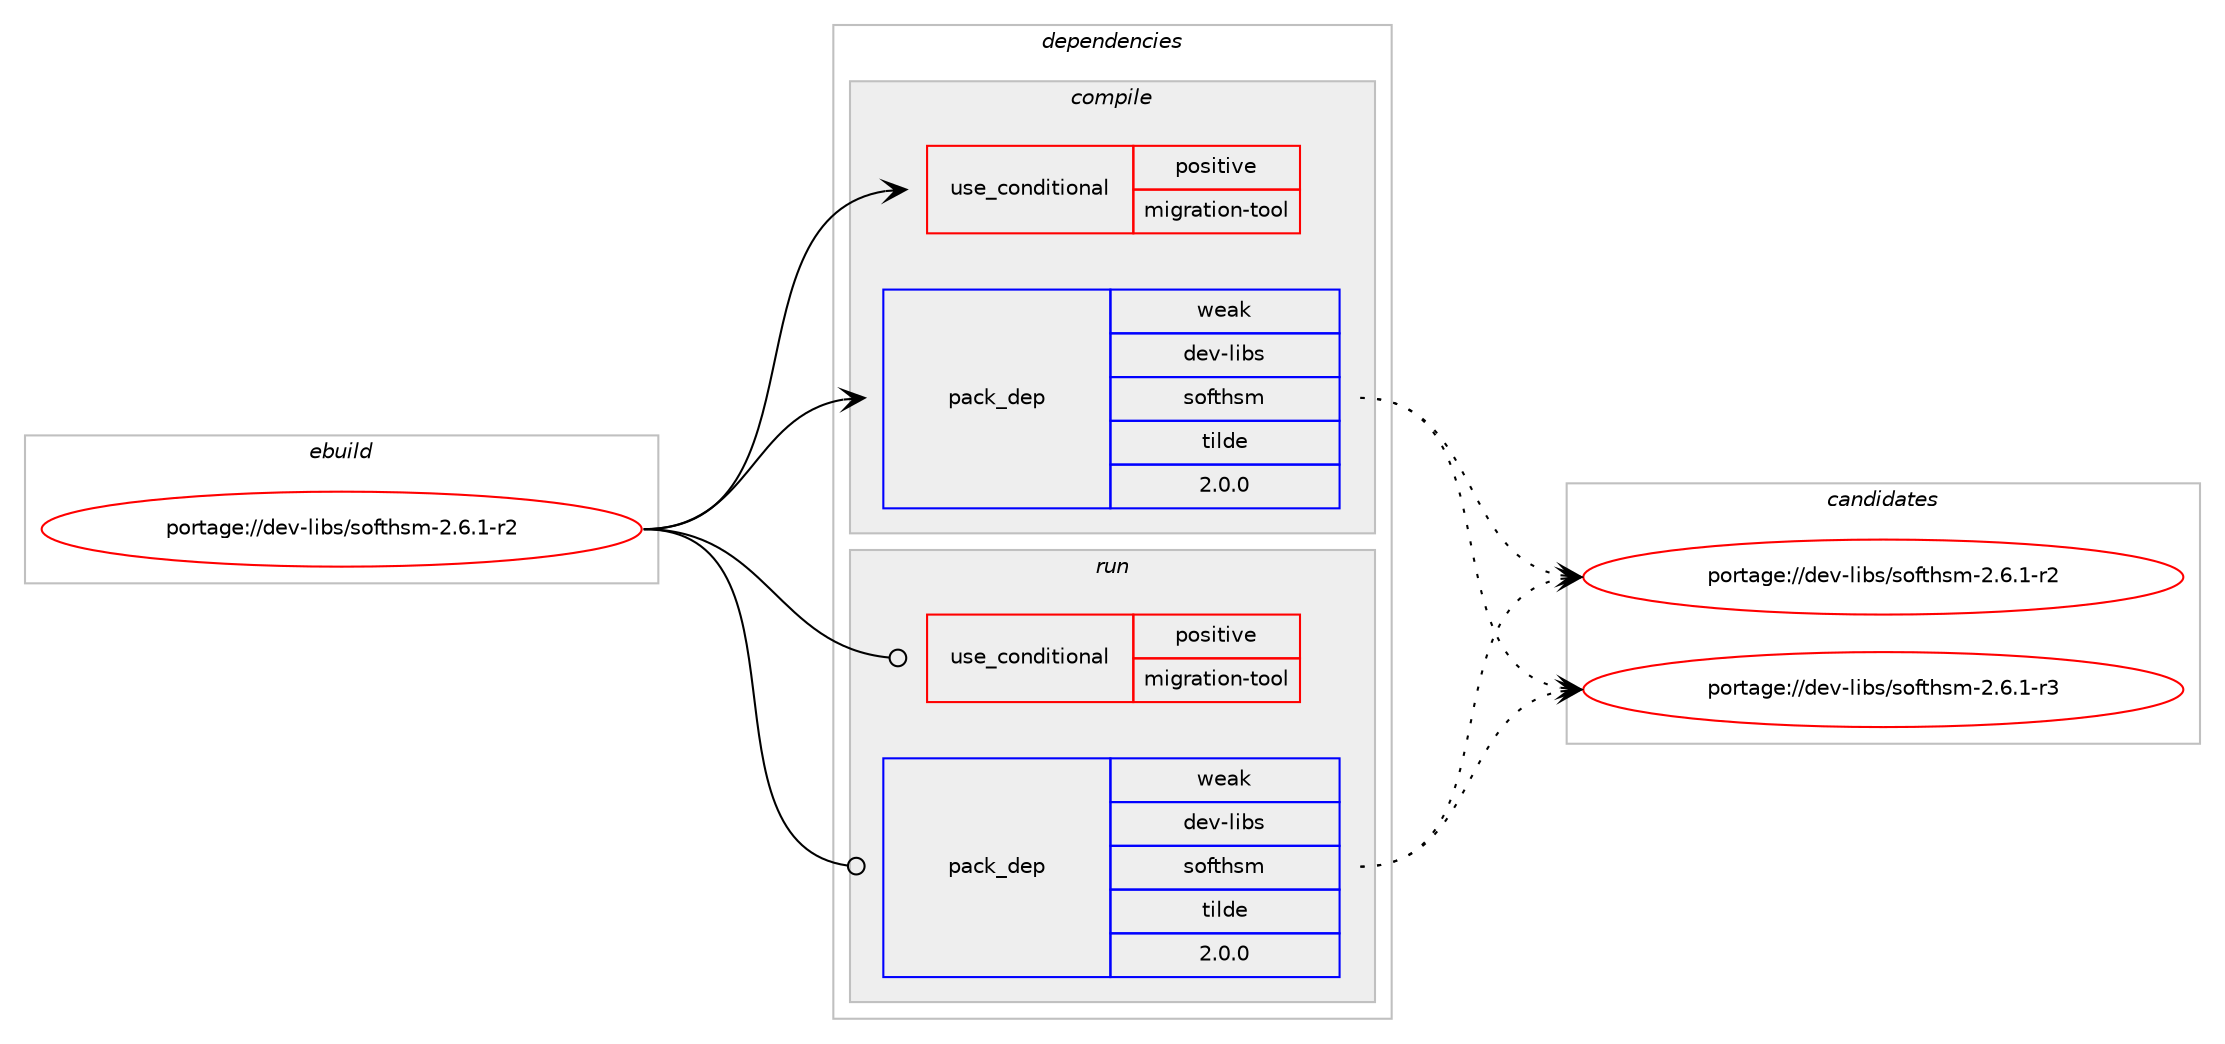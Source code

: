 digraph prolog {

# *************
# Graph options
# *************

newrank=true;
concentrate=true;
compound=true;
graph [rankdir=LR,fontname=Helvetica,fontsize=10,ranksep=1.5];#, ranksep=2.5, nodesep=0.2];
edge  [arrowhead=vee];
node  [fontname=Helvetica,fontsize=10];

# **********
# The ebuild
# **********

subgraph cluster_leftcol {
color=gray;
rank=same;
label=<<i>ebuild</i>>;
id [label="portage://dev-libs/softhsm-2.6.1-r2", color=red, width=4, href="../dev-libs/softhsm-2.6.1-r2.svg"];
}

# ****************
# The dependencies
# ****************

subgraph cluster_midcol {
color=gray;
label=<<i>dependencies</i>>;
subgraph cluster_compile {
fillcolor="#eeeeee";
style=filled;
label=<<i>compile</i>>;
subgraph cond27353 {
dependency57670 [label=<<TABLE BORDER="0" CELLBORDER="1" CELLSPACING="0" CELLPADDING="4"><TR><TD ROWSPAN="3" CELLPADDING="10">use_conditional</TD></TR><TR><TD>positive</TD></TR><TR><TD>migration-tool</TD></TR></TABLE>>, shape=none, color=red];
# *** BEGIN UNKNOWN DEPENDENCY TYPE (TODO) ***
# dependency57670 -> package_dependency(portage://dev-libs/softhsm-2.6.1-r2,install,no,dev-db,sqlite,none,[,,],[slot(3),equal],[])
# *** END UNKNOWN DEPENDENCY TYPE (TODO) ***

}
id:e -> dependency57670:w [weight=20,style="solid",arrowhead="vee"];
# *** BEGIN UNKNOWN DEPENDENCY TYPE (TODO) ***
# id -> package_dependency(portage://dev-libs/softhsm-2.6.1-r2,install,no,dev-libs,openssl,none,[,,],any_same_slot,[])
# *** END UNKNOWN DEPENDENCY TYPE (TODO) ***

subgraph pack29153 {
dependency57671 [label=<<TABLE BORDER="0" CELLBORDER="1" CELLSPACING="0" CELLPADDING="4" WIDTH="220"><TR><TD ROWSPAN="6" CELLPADDING="30">pack_dep</TD></TR><TR><TD WIDTH="110">weak</TD></TR><TR><TD>dev-libs</TD></TR><TR><TD>softhsm</TD></TR><TR><TD>tilde</TD></TR><TR><TD>2.0.0</TD></TR></TABLE>>, shape=none, color=blue];
}
id:e -> dependency57671:w [weight=20,style="solid",arrowhead="vee"];
}
subgraph cluster_compileandrun {
fillcolor="#eeeeee";
style=filled;
label=<<i>compile and run</i>>;
}
subgraph cluster_run {
fillcolor="#eeeeee";
style=filled;
label=<<i>run</i>>;
subgraph cond27354 {
dependency57672 [label=<<TABLE BORDER="0" CELLBORDER="1" CELLSPACING="0" CELLPADDING="4"><TR><TD ROWSPAN="3" CELLPADDING="10">use_conditional</TD></TR><TR><TD>positive</TD></TR><TR><TD>migration-tool</TD></TR></TABLE>>, shape=none, color=red];
# *** BEGIN UNKNOWN DEPENDENCY TYPE (TODO) ***
# dependency57672 -> package_dependency(portage://dev-libs/softhsm-2.6.1-r2,run,no,dev-db,sqlite,none,[,,],[slot(3),equal],[])
# *** END UNKNOWN DEPENDENCY TYPE (TODO) ***

}
id:e -> dependency57672:w [weight=20,style="solid",arrowhead="odot"];
# *** BEGIN UNKNOWN DEPENDENCY TYPE (TODO) ***
# id -> package_dependency(portage://dev-libs/softhsm-2.6.1-r2,run,no,dev-libs,openssl,none,[,,],any_same_slot,[])
# *** END UNKNOWN DEPENDENCY TYPE (TODO) ***

subgraph pack29154 {
dependency57673 [label=<<TABLE BORDER="0" CELLBORDER="1" CELLSPACING="0" CELLPADDING="4" WIDTH="220"><TR><TD ROWSPAN="6" CELLPADDING="30">pack_dep</TD></TR><TR><TD WIDTH="110">weak</TD></TR><TR><TD>dev-libs</TD></TR><TR><TD>softhsm</TD></TR><TR><TD>tilde</TD></TR><TR><TD>2.0.0</TD></TR></TABLE>>, shape=none, color=blue];
}
id:e -> dependency57673:w [weight=20,style="solid",arrowhead="odot"];
}
}

# **************
# The candidates
# **************

subgraph cluster_choices {
rank=same;
color=gray;
label=<<i>candidates</i>>;

subgraph choice29153 {
color=black;
nodesep=1;
choice1001011184510810598115471151111021161041151094550465446494511450 [label="portage://dev-libs/softhsm-2.6.1-r2", color=red, width=4,href="../dev-libs/softhsm-2.6.1-r2.svg"];
choice1001011184510810598115471151111021161041151094550465446494511451 [label="portage://dev-libs/softhsm-2.6.1-r3", color=red, width=4,href="../dev-libs/softhsm-2.6.1-r3.svg"];
dependency57671:e -> choice1001011184510810598115471151111021161041151094550465446494511450:w [style=dotted,weight="100"];
dependency57671:e -> choice1001011184510810598115471151111021161041151094550465446494511451:w [style=dotted,weight="100"];
}
subgraph choice29154 {
color=black;
nodesep=1;
choice1001011184510810598115471151111021161041151094550465446494511450 [label="portage://dev-libs/softhsm-2.6.1-r2", color=red, width=4,href="../dev-libs/softhsm-2.6.1-r2.svg"];
choice1001011184510810598115471151111021161041151094550465446494511451 [label="portage://dev-libs/softhsm-2.6.1-r3", color=red, width=4,href="../dev-libs/softhsm-2.6.1-r3.svg"];
dependency57673:e -> choice1001011184510810598115471151111021161041151094550465446494511450:w [style=dotted,weight="100"];
dependency57673:e -> choice1001011184510810598115471151111021161041151094550465446494511451:w [style=dotted,weight="100"];
}
}

}
